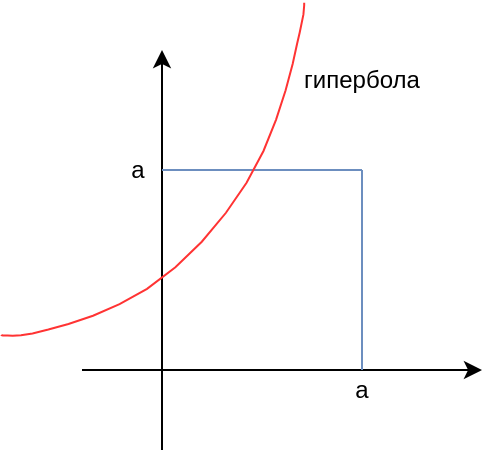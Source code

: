 <mxfile version="16.5.1" type="device"><diagram id="2F2PnEEwlo6N_nqxp-e-" name="Page-1"><mxGraphModel dx="677" dy="416" grid="1" gridSize="10" guides="1" tooltips="1" connect="1" arrows="1" fold="1" page="1" pageScale="1" pageWidth="1169" pageHeight="827" math="0" shadow="0"><root><mxCell id="0"/><mxCell id="1" parent="0"/><mxCell id="Q3o0I96DK7JwboyWaXAZ-1" value="" style="endArrow=classic;html=1;rounded=0;" parent="1" edge="1"><mxGeometry width="50" height="50" relative="1" as="geometry"><mxPoint x="520" y="480" as="sourcePoint"/><mxPoint x="520" y="280" as="targetPoint"/></mxGeometry></mxCell><mxCell id="Q3o0I96DK7JwboyWaXAZ-2" value="" style="endArrow=classic;html=1;rounded=0;" parent="1" edge="1"><mxGeometry width="50" height="50" relative="1" as="geometry"><mxPoint x="480" y="440" as="sourcePoint"/><mxPoint x="680" y="440" as="targetPoint"/></mxGeometry></mxCell><mxCell id="Q3o0I96DK7JwboyWaXAZ-7" value="a" style="text;html=1;strokeColor=none;fillColor=none;align=center;verticalAlign=middle;whiteSpace=wrap;rounded=0;" parent="1" vertex="1"><mxGeometry x="498" y="325" width="20" height="30" as="geometry"/></mxCell><mxCell id="Q3o0I96DK7JwboyWaXAZ-8" value="a" style="text;html=1;strokeColor=none;fillColor=none;align=center;verticalAlign=middle;whiteSpace=wrap;rounded=0;" parent="1" vertex="1"><mxGeometry x="610" y="440" width="20" height="20" as="geometry"/></mxCell><mxCell id="z1rAHL2nmo6uAzdvlx8n-1" value="" style="endArrow=none;html=1;rounded=0;fillColor=#dae8fc;strokeColor=#6c8ebf;" parent="1" edge="1"><mxGeometry width="50" height="50" relative="1" as="geometry"><mxPoint x="620" y="340" as="sourcePoint"/><mxPoint x="520" y="340" as="targetPoint"/></mxGeometry></mxCell><mxCell id="z1rAHL2nmo6uAzdvlx8n-2" value="" style="endArrow=none;html=1;rounded=0;entryX=0.5;entryY=0;entryDx=0;entryDy=0;fillColor=#dae8fc;strokeColor=#6c8ebf;" parent="1" target="Q3o0I96DK7JwboyWaXAZ-8" edge="1"><mxGeometry width="50" height="50" relative="1" as="geometry"><mxPoint x="620" y="340" as="sourcePoint"/><mxPoint x="530" y="350" as="targetPoint"/></mxGeometry></mxCell><mxCell id="rD17YJpCJiQa6WdkI4w9-2" value="" style="shape=stencil(hZTdboMwDIWfhtsjJ87vdde9R6XSgcZKRel+3n5BaBumxbsL4XyJjx274t21OVzqytJ1HPrX+qM9jk3FT5W17bmph3Ysq4r3Fe9O/VC/DP3tfJy/L4dJOa3e+vfphM+ZM0QgmjBLX/PW78bzDHTt+T8ghm0gZ0Qv9AyXFX2Ct0KfkI2ijwhO6I2F04AAkyWQdICRogBsgE0KUDIiLbAHxW0gBfggAOfglZASIcuQvAMpVYgORgKB1ZDCXZaiUevsI5y8IWY4tw24BGNkob1aac4gFkBJtPaUmGBlSKWUWQGsXWepPBanmDYefhVScaWYNgSW3VP6g61Shx+HC31S9IwoHSwa9rFnUFpfkBXLtG7PSa8ERA/O1wzcjZeiD6LZyuJvnJ3arpun4fL/evyVrXl08v4b);fillColor=none;strokeColor=#FF3333;" vertex="1" parent="1"><mxGeometry x="439.667" y="256.381" width="151.429" height="166.488" as="geometry"/></mxCell><mxCell id="rD17YJpCJiQa6WdkI4w9-3" value="гипербола" style="text;html=1;strokeColor=none;fillColor=none;align=center;verticalAlign=middle;whiteSpace=wrap;rounded=0;" vertex="1" parent="1"><mxGeometry x="590" y="280" width="60" height="30" as="geometry"/></mxCell></root></mxGraphModel></diagram></mxfile>